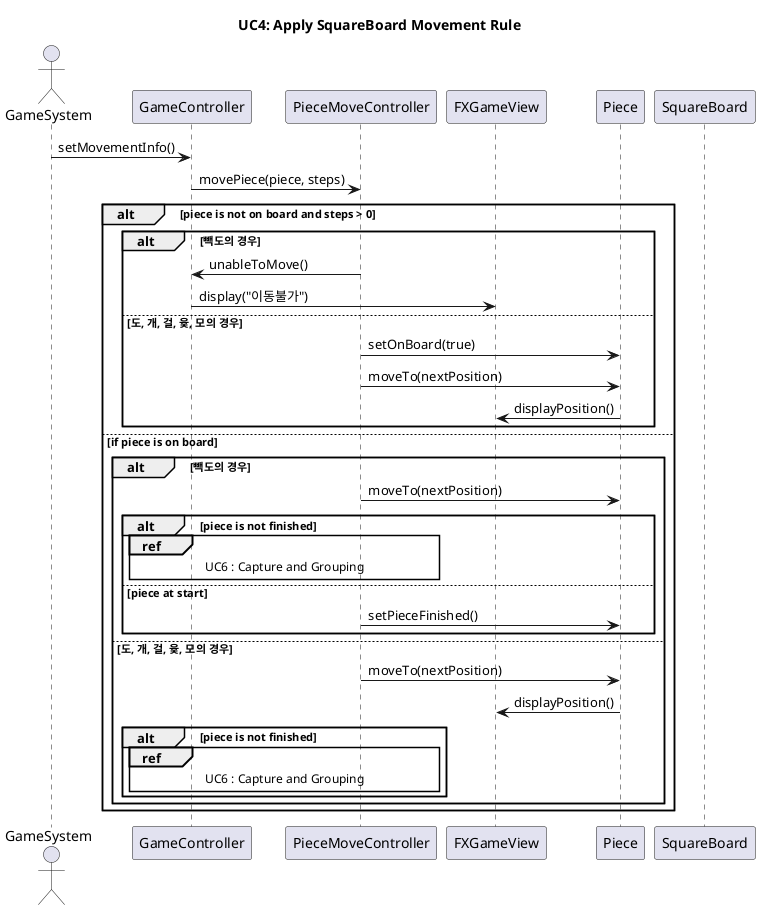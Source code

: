 @startuml
title UC4: Apply SquareBoard Movement Rule

actor GameSystem
participant GameController
participant PieceMoveController
participant FXGameView
participant Piece
participant SquareBoard

GameSystem -> GameController : setMovementInfo()
GameController -> PieceMoveController : movePiece(piece, steps)

alt piece is not on board and steps > 0
	alt 빽도의 경우
    	PieceMoveController -> GameController : unableToMove()
    	GameController -> FXGameView : display("이동불가")
    else 도, 개, 걸, 윷, 모의 경우
    	PieceMoveController -> Piece : setOnBoard(true)
        PieceMoveController -> Piece : moveTo(nextPosition)
        Piece -> FXGameView : displayPosition()
    end alt

else if piece is on board
    alt 빽도의 경우
            PieceMoveController -> Piece : moveTo(nextPosition)
            alt piece is not finished
                ref over GameController, PieceMoveController
                	UC6 : Capture and Grouping
                end ref
            else piece at start
            	PieceMoveController -> Piece : setPieceFinished()
            end
    else 도, 개, 걸, 윷, 모의 경우
        PieceMoveController -> Piece : moveTo(nextPosition)
        Piece -> FXGameView : displayPosition()
        alt piece is not finished
            ref over GameController, PieceMoveController
            	UC6 : Capture and Grouping
            end ref
        end
    end
end

@enduml

